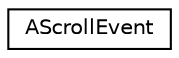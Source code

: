 digraph "Graphical Class Hierarchy"
{
 // LATEX_PDF_SIZE
  edge [fontname="Helvetica",fontsize="10",labelfontname="Helvetica",labelfontsize="10"];
  node [fontname="Helvetica",fontsize="10",shape=record];
  rankdir="LR";
  Node0 [label="AScrollEvent",height=0.2,width=0.4,color="black", fillcolor="white", style="filled",URL="$structAScrollEvent.html",tooltip="Pointing method scroll event."];
}
